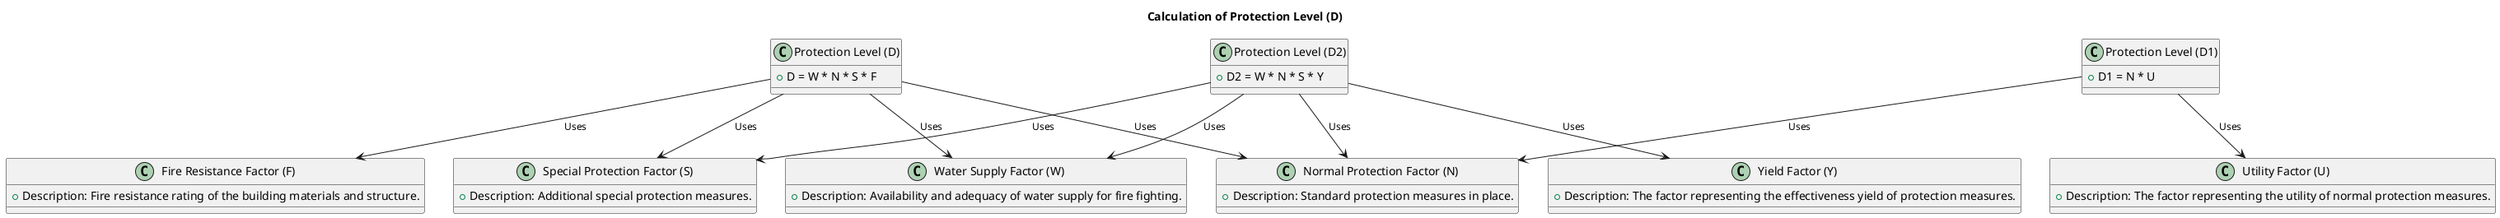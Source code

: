 @startuml
!define RECTANGLE class
skinparam rectangle {
  BackgroundColor #A9DCDF
  BorderColor #000000
  FontSize 12
  FontColor #000000
  RoundCorner 20
}

skinparam arrow {
  FontSize 12
  FontColor #000000
}

title Calculation of Protection Level (D)

' Define the main Protection Level (D) calculation
RECTANGLE "Protection Level (D)" {
  +D = W * N * S * F
}

RECTANGLE "Protection Level (D1)" {
  +D1 = N * U
}

RECTANGLE "Protection Level (D2)" {
  +D2 = W * N * S * Y
}

' Define the factors with descriptions
RECTANGLE "Water Supply Factor (W)" {
  +Description: Availability and adequacy of water supply for fire fighting.
}

RECTANGLE "Normal Protection Factor (N)" {
  +Description: Standard protection measures in place.
}

RECTANGLE "Special Protection Factor (S)" {
  +Description: Additional special protection measures.
}

RECTANGLE "Fire Resistance Factor (F)" {
  +Description: Fire resistance rating of the building materials and structure.
}

RECTANGLE "Utility Factor (U)" {
  +Description: The factor representing the utility of normal protection measures.
}

RECTANGLE "Yield Factor (Y)" {
  +Description: The factor representing the effectiveness yield of protection measures.
}

' Main calculation connections
"Protection Level (D)" -down-> "Water Supply Factor (W)" : "Uses"
"Protection Level (D)" -down-> "Normal Protection Factor (N)" : "Uses"
"Protection Level (D)" -down-> "Special Protection Factor (S)" : "Uses"
"Protection Level (D)" -down-> "Fire Resistance Factor (F)" : "Uses"

"Protection Level (D1)" -down-> "Normal Protection Factor (N)" : "Uses"
"Protection Level (D1)" -down-> "Utility Factor (U)" : "Uses"

"Protection Level (D2)" -down-> "Water Supply Factor (W)" : "Uses"
"Protection Level (D2)" -down-> "Normal Protection Factor (N)" : "Uses"
"Protection Level (D2)" -down-> "Special Protection Factor (S)" : "Uses"
"Protection Level (D2)" -down-> "Yield Factor (Y)" : "Uses"

@enduml
